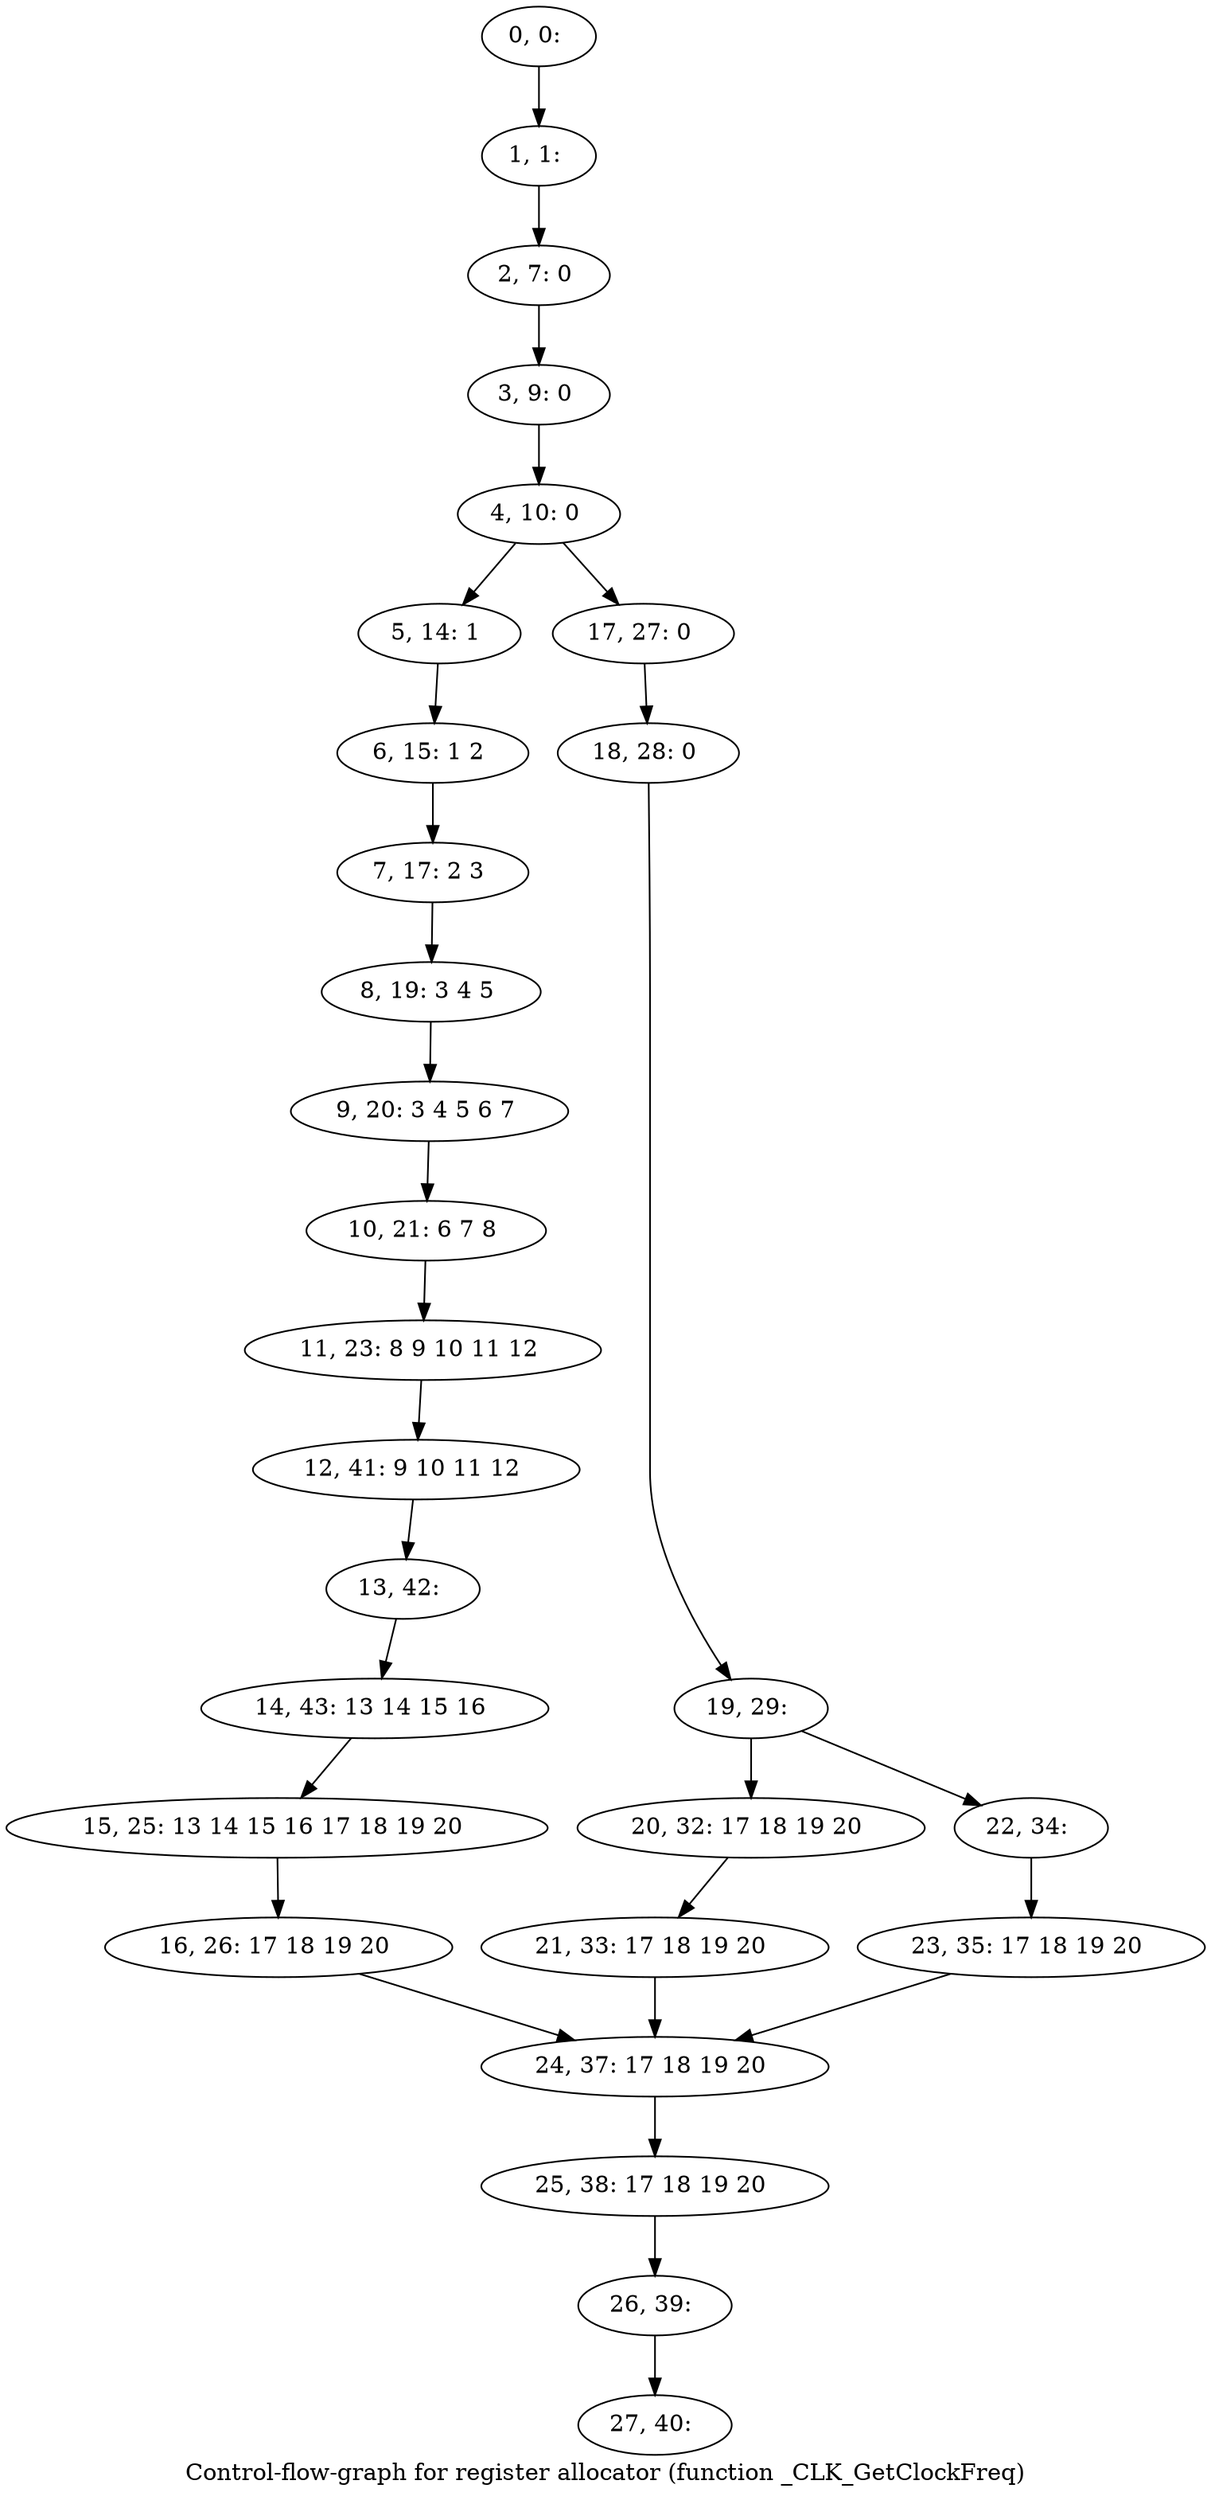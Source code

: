digraph G {
graph [label="Control-flow-graph for register allocator (function _CLK_GetClockFreq)"]
0[label="0, 0: "];
1[label="1, 1: "];
2[label="2, 7: 0 "];
3[label="3, 9: 0 "];
4[label="4, 10: 0 "];
5[label="5, 14: 1 "];
6[label="6, 15: 1 2 "];
7[label="7, 17: 2 3 "];
8[label="8, 19: 3 4 5 "];
9[label="9, 20: 3 4 5 6 7 "];
10[label="10, 21: 6 7 8 "];
11[label="11, 23: 8 9 10 11 12 "];
12[label="12, 41: 9 10 11 12 "];
13[label="13, 42: "];
14[label="14, 43: 13 14 15 16 "];
15[label="15, 25: 13 14 15 16 17 18 19 20 "];
16[label="16, 26: 17 18 19 20 "];
17[label="17, 27: 0 "];
18[label="18, 28: 0 "];
19[label="19, 29: "];
20[label="20, 32: 17 18 19 20 "];
21[label="21, 33: 17 18 19 20 "];
22[label="22, 34: "];
23[label="23, 35: 17 18 19 20 "];
24[label="24, 37: 17 18 19 20 "];
25[label="25, 38: 17 18 19 20 "];
26[label="26, 39: "];
27[label="27, 40: "];
0->1 ;
1->2 ;
2->3 ;
3->4 ;
4->5 ;
4->17 ;
5->6 ;
6->7 ;
7->8 ;
8->9 ;
9->10 ;
10->11 ;
11->12 ;
12->13 ;
13->14 ;
14->15 ;
15->16 ;
16->24 ;
17->18 ;
18->19 ;
19->20 ;
19->22 ;
20->21 ;
21->24 ;
22->23 ;
23->24 ;
24->25 ;
25->26 ;
26->27 ;
}
